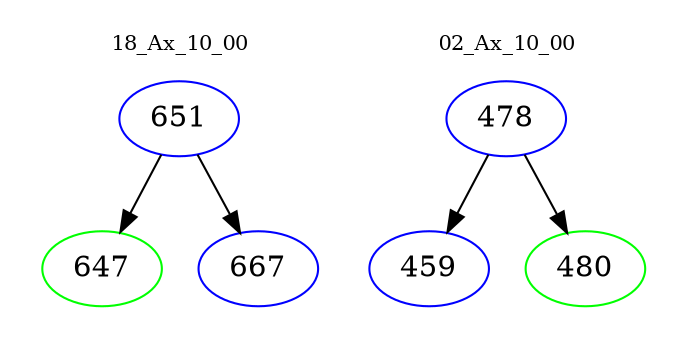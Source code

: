 digraph{
subgraph cluster_0 {
color = white
label = "18_Ax_10_00";
fontsize=10;
T0_651 [label="651", color="blue"]
T0_651 -> T0_647 [color="black"]
T0_647 [label="647", color="green"]
T0_651 -> T0_667 [color="black"]
T0_667 [label="667", color="blue"]
}
subgraph cluster_1 {
color = white
label = "02_Ax_10_00";
fontsize=10;
T1_478 [label="478", color="blue"]
T1_478 -> T1_459 [color="black"]
T1_459 [label="459", color="blue"]
T1_478 -> T1_480 [color="black"]
T1_480 [label="480", color="green"]
}
}
